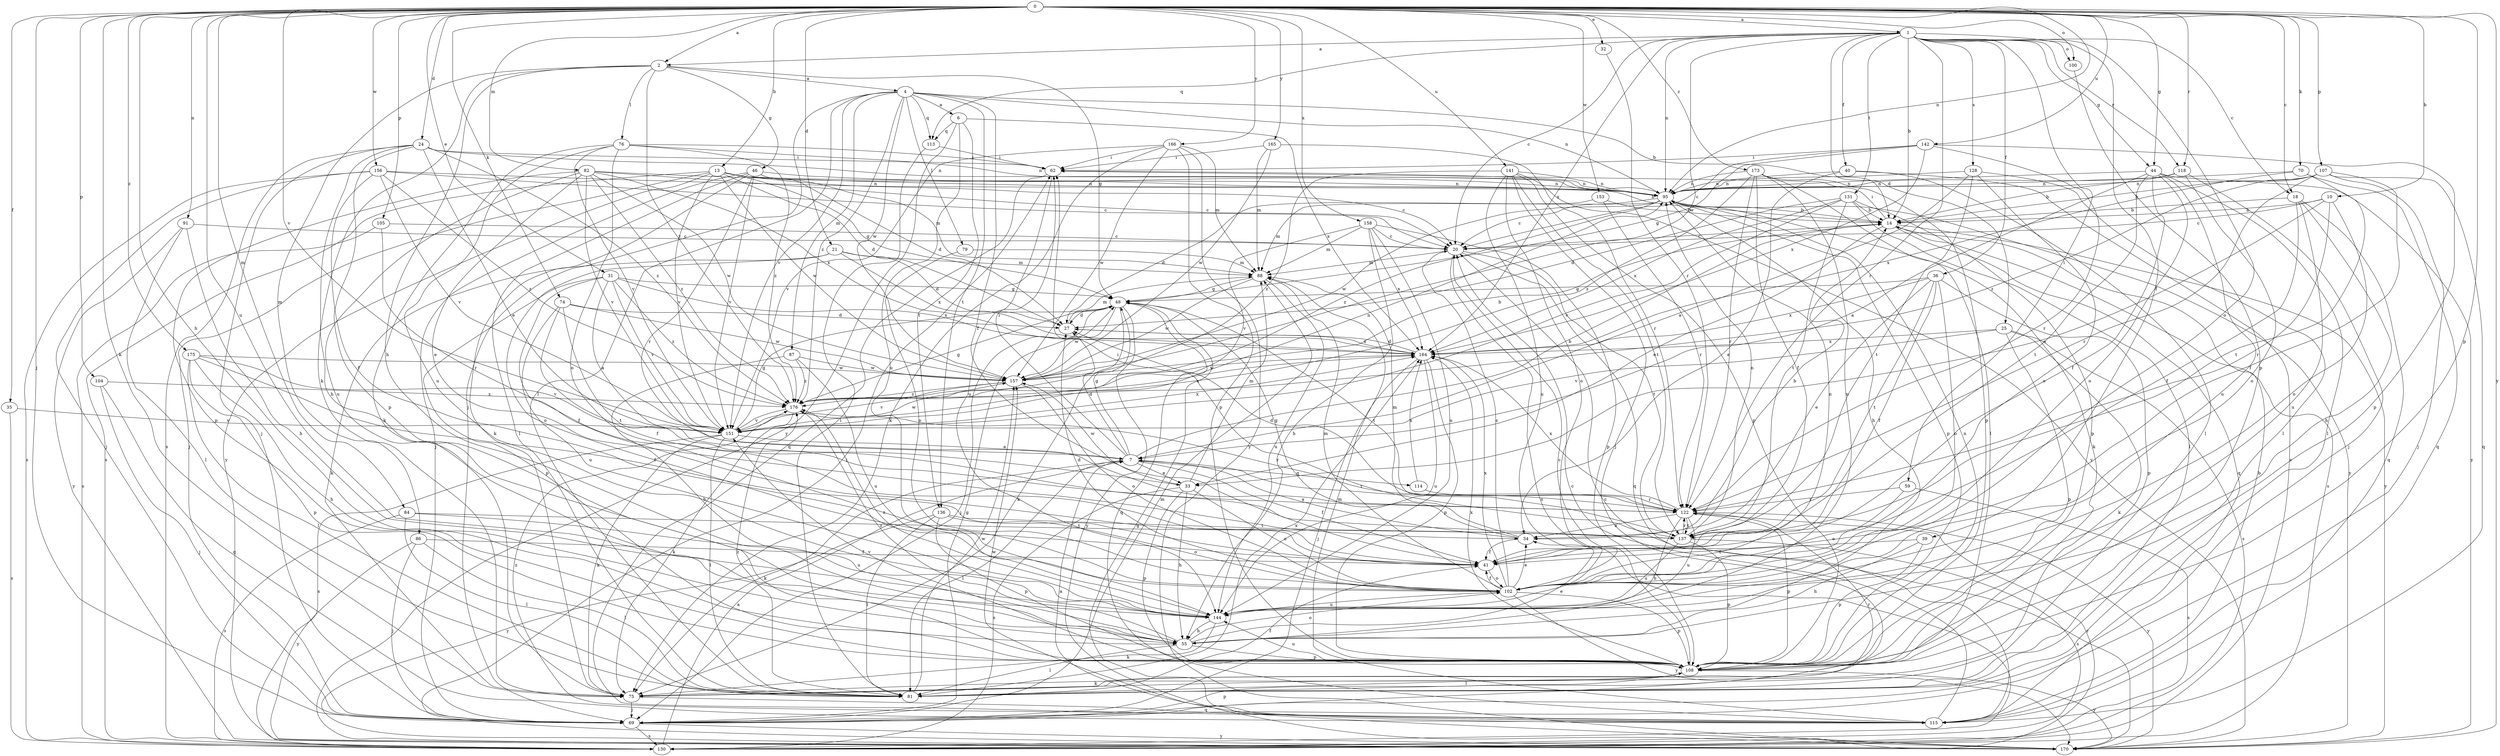strict digraph  {
0;
1;
2;
4;
6;
7;
10;
13;
14;
18;
20;
21;
24;
25;
27;
31;
32;
33;
34;
35;
36;
39;
40;
41;
44;
46;
48;
55;
59;
62;
69;
70;
74;
75;
76;
79;
81;
82;
84;
86;
87;
88;
91;
95;
100;
102;
104;
105;
107;
108;
113;
114;
115;
118;
122;
128;
130;
131;
136;
137;
141;
142;
144;
151;
153;
156;
157;
158;
164;
165;
166;
170;
173;
175;
176;
0 -> 1  [label=a];
0 -> 2  [label=a];
0 -> 10  [label=b];
0 -> 13  [label=b];
0 -> 18  [label=c];
0 -> 21  [label=d];
0 -> 24  [label=d];
0 -> 31  [label=e];
0 -> 32  [label=e];
0 -> 35  [label=f];
0 -> 44  [label=g];
0 -> 55  [label=h];
0 -> 69  [label=j];
0 -> 70  [label=k];
0 -> 74  [label=k];
0 -> 75  [label=k];
0 -> 82  [label=m];
0 -> 84  [label=m];
0 -> 91  [label=n];
0 -> 95  [label=n];
0 -> 100  [label=o];
0 -> 104  [label=p];
0 -> 105  [label=p];
0 -> 107  [label=p];
0 -> 108  [label=p];
0 -> 118  [label=r];
0 -> 141  [label=u];
0 -> 142  [label=u];
0 -> 144  [label=u];
0 -> 151  [label=v];
0 -> 153  [label=w];
0 -> 156  [label=w];
0 -> 158  [label=x];
0 -> 165  [label=y];
0 -> 166  [label=y];
0 -> 170  [label=y];
0 -> 173  [label=z];
0 -> 175  [label=z];
1 -> 2  [label=a];
1 -> 14  [label=b];
1 -> 18  [label=c];
1 -> 20  [label=c];
1 -> 25  [label=d];
1 -> 36  [label=f];
1 -> 39  [label=f];
1 -> 40  [label=f];
1 -> 44  [label=g];
1 -> 59  [label=i];
1 -> 95  [label=n];
1 -> 100  [label=o];
1 -> 102  [label=o];
1 -> 113  [label=q];
1 -> 118  [label=r];
1 -> 122  [label=r];
1 -> 128  [label=s];
1 -> 131  [label=t];
1 -> 157  [label=w];
1 -> 164  [label=x];
2 -> 4  [label=a];
2 -> 46  [label=g];
2 -> 48  [label=g];
2 -> 55  [label=h];
2 -> 75  [label=k];
2 -> 76  [label=l];
2 -> 86  [label=m];
2 -> 176  [label=z];
4 -> 6  [label=a];
4 -> 14  [label=b];
4 -> 41  [label=f];
4 -> 69  [label=j];
4 -> 79  [label=l];
4 -> 81  [label=l];
4 -> 87  [label=m];
4 -> 95  [label=n];
4 -> 113  [label=q];
4 -> 136  [label=t];
4 -> 151  [label=v];
4 -> 157  [label=w];
4 -> 176  [label=z];
6 -> 113  [label=q];
6 -> 136  [label=t];
6 -> 144  [label=u];
6 -> 164  [label=x];
6 -> 170  [label=y];
7 -> 14  [label=b];
7 -> 27  [label=d];
7 -> 33  [label=e];
7 -> 41  [label=f];
7 -> 48  [label=g];
7 -> 62  [label=i];
7 -> 75  [label=k];
7 -> 81  [label=l];
7 -> 114  [label=q];
7 -> 122  [label=r];
10 -> 14  [label=b];
10 -> 20  [label=c];
10 -> 33  [label=e];
10 -> 102  [label=o];
10 -> 122  [label=r];
13 -> 14  [label=b];
13 -> 20  [label=c];
13 -> 27  [label=d];
13 -> 48  [label=g];
13 -> 69  [label=j];
13 -> 95  [label=n];
13 -> 130  [label=s];
13 -> 151  [label=v];
13 -> 157  [label=w];
13 -> 170  [label=y];
14 -> 20  [label=c];
14 -> 33  [label=e];
14 -> 62  [label=i];
14 -> 115  [label=q];
14 -> 130  [label=s];
14 -> 170  [label=y];
18 -> 14  [label=b];
18 -> 41  [label=f];
18 -> 55  [label=h];
18 -> 115  [label=q];
18 -> 144  [label=u];
20 -> 88  [label=m];
20 -> 115  [label=q];
20 -> 130  [label=s];
20 -> 137  [label=t];
21 -> 27  [label=d];
21 -> 75  [label=k];
21 -> 88  [label=m];
21 -> 102  [label=o];
21 -> 164  [label=x];
24 -> 33  [label=e];
24 -> 55  [label=h];
24 -> 62  [label=i];
24 -> 69  [label=j];
24 -> 95  [label=n];
24 -> 108  [label=p];
24 -> 130  [label=s];
24 -> 176  [label=z];
25 -> 75  [label=k];
25 -> 108  [label=p];
25 -> 130  [label=s];
25 -> 151  [label=v];
25 -> 164  [label=x];
27 -> 88  [label=m];
27 -> 164  [label=x];
31 -> 7  [label=a];
31 -> 41  [label=f];
31 -> 48  [label=g];
31 -> 108  [label=p];
31 -> 151  [label=v];
31 -> 164  [label=x];
31 -> 176  [label=z];
32 -> 122  [label=r];
33 -> 55  [label=h];
33 -> 88  [label=m];
33 -> 102  [label=o];
33 -> 108  [label=p];
33 -> 130  [label=s];
33 -> 157  [label=w];
34 -> 7  [label=a];
34 -> 14  [label=b];
34 -> 41  [label=f];
34 -> 48  [label=g];
34 -> 88  [label=m];
35 -> 130  [label=s];
35 -> 151  [label=v];
36 -> 34  [label=e];
36 -> 41  [label=f];
36 -> 48  [label=g];
36 -> 102  [label=o];
36 -> 108  [label=p];
36 -> 137  [label=t];
36 -> 164  [label=x];
39 -> 41  [label=f];
39 -> 55  [label=h];
39 -> 108  [label=p];
40 -> 34  [label=e];
40 -> 81  [label=l];
40 -> 95  [label=n];
40 -> 130  [label=s];
41 -> 102  [label=o];
44 -> 7  [label=a];
44 -> 41  [label=f];
44 -> 81  [label=l];
44 -> 95  [label=n];
44 -> 102  [label=o];
44 -> 137  [label=t];
44 -> 144  [label=u];
44 -> 170  [label=y];
46 -> 27  [label=d];
46 -> 69  [label=j];
46 -> 75  [label=k];
46 -> 81  [label=l];
46 -> 88  [label=m];
46 -> 95  [label=n];
46 -> 122  [label=r];
46 -> 151  [label=v];
48 -> 27  [label=d];
48 -> 69  [label=j];
48 -> 75  [label=k];
48 -> 115  [label=q];
48 -> 137  [label=t];
48 -> 157  [label=w];
48 -> 170  [label=y];
55 -> 34  [label=e];
55 -> 81  [label=l];
55 -> 102  [label=o];
55 -> 108  [label=p];
55 -> 176  [label=z];
59 -> 102  [label=o];
59 -> 122  [label=r];
59 -> 130  [label=s];
62 -> 95  [label=n];
62 -> 115  [label=q];
62 -> 144  [label=u];
69 -> 48  [label=g];
69 -> 88  [label=m];
69 -> 108  [label=p];
69 -> 130  [label=s];
69 -> 170  [label=y];
70 -> 95  [label=n];
70 -> 115  [label=q];
70 -> 137  [label=t];
70 -> 164  [label=x];
74 -> 27  [label=d];
74 -> 41  [label=f];
74 -> 137  [label=t];
74 -> 144  [label=u];
74 -> 157  [label=w];
75 -> 69  [label=j];
75 -> 115  [label=q];
75 -> 122  [label=r];
76 -> 62  [label=i];
76 -> 75  [label=k];
76 -> 95  [label=n];
76 -> 102  [label=o];
76 -> 144  [label=u];
76 -> 151  [label=v];
76 -> 176  [label=z];
79 -> 88  [label=m];
79 -> 102  [label=o];
81 -> 41  [label=f];
81 -> 157  [label=w];
81 -> 164  [label=x];
81 -> 176  [label=z];
82 -> 20  [label=c];
82 -> 34  [label=e];
82 -> 95  [label=n];
82 -> 108  [label=p];
82 -> 144  [label=u];
82 -> 151  [label=v];
82 -> 157  [label=w];
82 -> 164  [label=x];
82 -> 176  [label=z];
84 -> 81  [label=l];
84 -> 130  [label=s];
84 -> 137  [label=t];
84 -> 144  [label=u];
86 -> 41  [label=f];
86 -> 69  [label=j];
86 -> 81  [label=l];
86 -> 170  [label=y];
87 -> 55  [label=h];
87 -> 144  [label=u];
87 -> 157  [label=w];
87 -> 176  [label=z];
88 -> 48  [label=g];
88 -> 144  [label=u];
88 -> 157  [label=w];
91 -> 20  [label=c];
91 -> 55  [label=h];
91 -> 81  [label=l];
91 -> 170  [label=y];
95 -> 14  [label=b];
95 -> 20  [label=c];
95 -> 55  [label=h];
95 -> 75  [label=k];
95 -> 88  [label=m];
95 -> 108  [label=p];
95 -> 157  [label=w];
95 -> 170  [label=y];
95 -> 176  [label=z];
100 -> 108  [label=p];
102 -> 20  [label=c];
102 -> 27  [label=d];
102 -> 34  [label=e];
102 -> 41  [label=f];
102 -> 88  [label=m];
102 -> 95  [label=n];
102 -> 108  [label=p];
102 -> 144  [label=u];
102 -> 164  [label=x];
102 -> 170  [label=y];
104 -> 69  [label=j];
104 -> 115  [label=q];
104 -> 176  [label=z];
105 -> 20  [label=c];
105 -> 122  [label=r];
105 -> 130  [label=s];
107 -> 14  [label=b];
107 -> 41  [label=f];
107 -> 69  [label=j];
107 -> 95  [label=n];
107 -> 115  [label=q];
107 -> 122  [label=r];
107 -> 176  [label=z];
108 -> 20  [label=c];
108 -> 75  [label=k];
108 -> 81  [label=l];
108 -> 95  [label=n];
108 -> 144  [label=u];
108 -> 151  [label=v];
108 -> 164  [label=x];
108 -> 170  [label=y];
113 -> 62  [label=i];
113 -> 81  [label=l];
114 -> 122  [label=r];
114 -> 164  [label=x];
115 -> 7  [label=a];
115 -> 14  [label=b];
115 -> 20  [label=c];
115 -> 88  [label=m];
115 -> 157  [label=w];
115 -> 176  [label=z];
118 -> 14  [label=b];
118 -> 69  [label=j];
118 -> 95  [label=n];
118 -> 102  [label=o];
122 -> 27  [label=d];
122 -> 34  [label=e];
122 -> 55  [label=h];
122 -> 108  [label=p];
122 -> 137  [label=t];
122 -> 144  [label=u];
122 -> 164  [label=x];
122 -> 170  [label=y];
128 -> 7  [label=a];
128 -> 81  [label=l];
128 -> 95  [label=n];
128 -> 102  [label=o];
128 -> 137  [label=t];
130 -> 7  [label=a];
130 -> 122  [label=r];
131 -> 14  [label=b];
131 -> 27  [label=d];
131 -> 81  [label=l];
131 -> 108  [label=p];
131 -> 137  [label=t];
131 -> 151  [label=v];
131 -> 164  [label=x];
136 -> 81  [label=l];
136 -> 102  [label=o];
136 -> 108  [label=p];
136 -> 137  [label=t];
136 -> 170  [label=y];
137 -> 62  [label=i];
137 -> 95  [label=n];
137 -> 108  [label=p];
137 -> 122  [label=r];
137 -> 130  [label=s];
137 -> 144  [label=u];
141 -> 69  [label=j];
141 -> 95  [label=n];
141 -> 102  [label=o];
141 -> 108  [label=p];
141 -> 137  [label=t];
141 -> 144  [label=u];
141 -> 170  [label=y];
141 -> 176  [label=z];
142 -> 20  [label=c];
142 -> 48  [label=g];
142 -> 62  [label=i];
142 -> 108  [label=p];
142 -> 122  [label=r];
142 -> 164  [label=x];
144 -> 55  [label=h];
144 -> 75  [label=k];
144 -> 176  [label=z];
151 -> 7  [label=a];
151 -> 48  [label=g];
151 -> 75  [label=k];
151 -> 81  [label=l];
151 -> 95  [label=n];
151 -> 130  [label=s];
151 -> 157  [label=w];
151 -> 164  [label=x];
153 -> 14  [label=b];
153 -> 27  [label=d];
153 -> 122  [label=r];
156 -> 20  [label=c];
156 -> 41  [label=f];
156 -> 69  [label=j];
156 -> 95  [label=n];
156 -> 130  [label=s];
156 -> 151  [label=v];
156 -> 176  [label=z];
157 -> 14  [label=b];
157 -> 102  [label=o];
157 -> 151  [label=v];
157 -> 176  [label=z];
158 -> 20  [label=c];
158 -> 55  [label=h];
158 -> 88  [label=m];
158 -> 108  [label=p];
158 -> 144  [label=u];
158 -> 151  [label=v];
158 -> 164  [label=x];
164 -> 27  [label=d];
164 -> 69  [label=j];
164 -> 108  [label=p];
164 -> 144  [label=u];
164 -> 157  [label=w];
165 -> 62  [label=i];
165 -> 88  [label=m];
165 -> 122  [label=r];
165 -> 157  [label=w];
166 -> 62  [label=i];
166 -> 75  [label=k];
166 -> 88  [label=m];
166 -> 108  [label=p];
166 -> 151  [label=v];
166 -> 157  [label=w];
166 -> 170  [label=y];
170 -> 20  [label=c];
170 -> 48  [label=g];
170 -> 62  [label=i];
173 -> 41  [label=f];
173 -> 81  [label=l];
173 -> 95  [label=n];
173 -> 108  [label=p];
173 -> 122  [label=r];
173 -> 144  [label=u];
173 -> 176  [label=z];
175 -> 41  [label=f];
175 -> 55  [label=h];
175 -> 81  [label=l];
175 -> 108  [label=p];
175 -> 151  [label=v];
175 -> 157  [label=w];
176 -> 48  [label=g];
176 -> 75  [label=k];
176 -> 122  [label=r];
176 -> 151  [label=v];
176 -> 164  [label=x];
}
